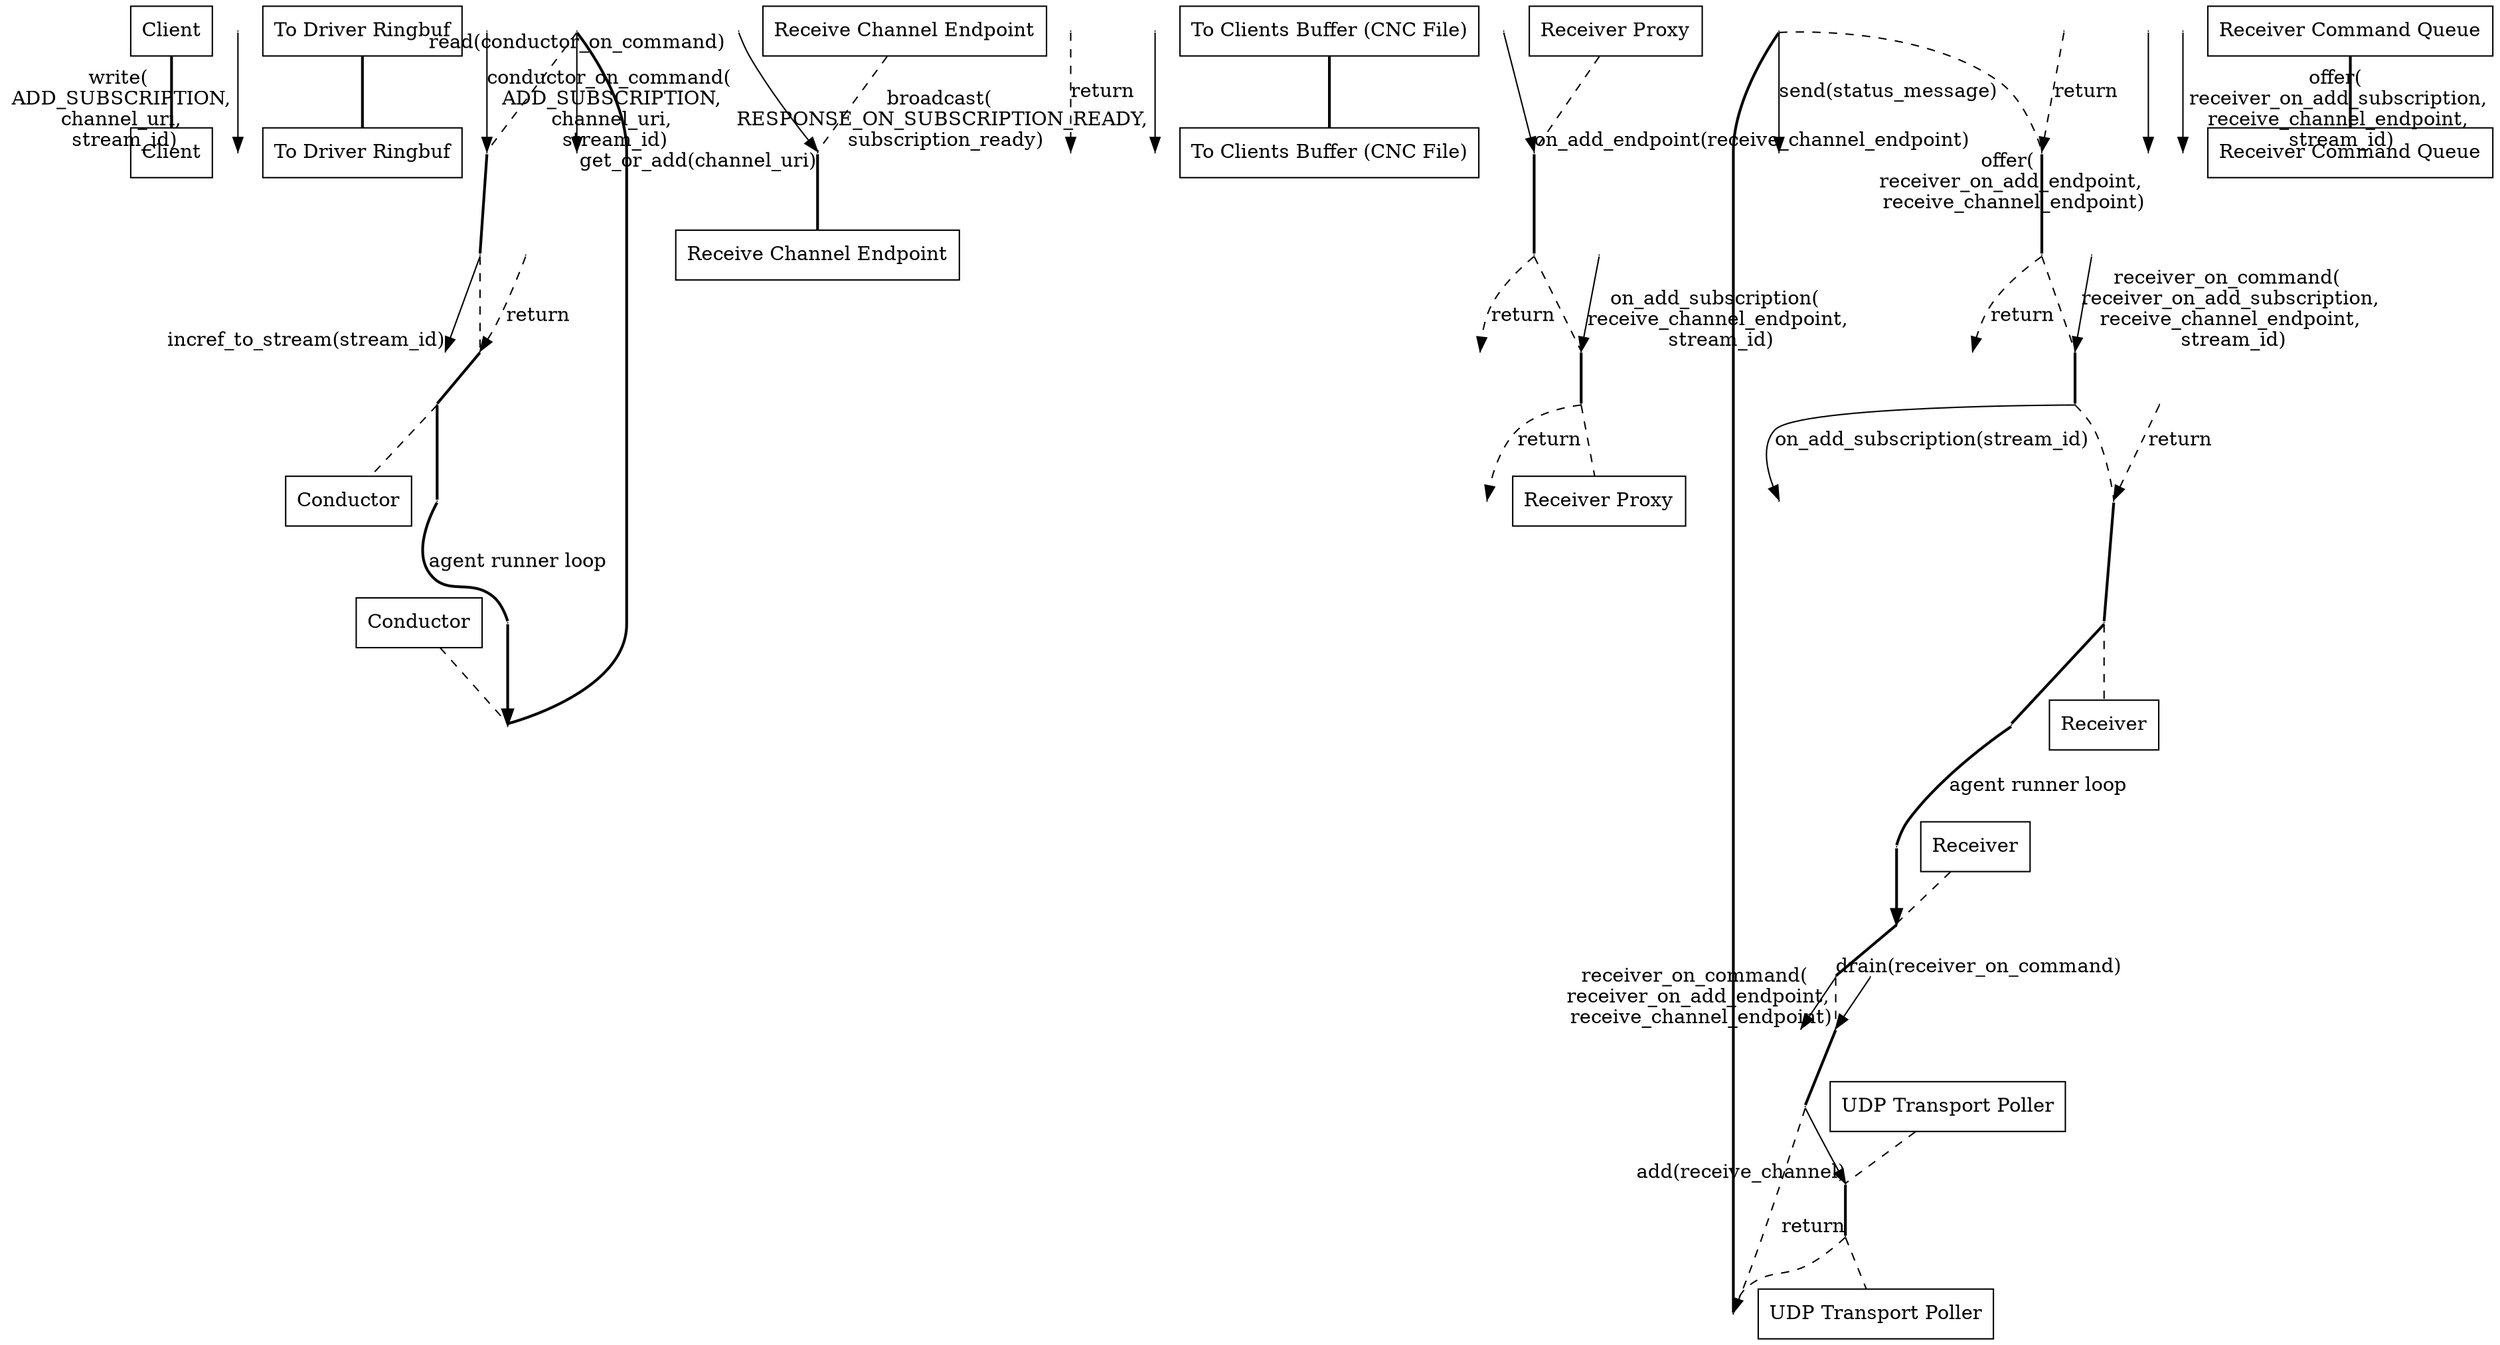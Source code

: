 digraph add_subscription_sequence_diagram {
  client__head [ label="Client" pos="0,0!" shape="record" ];
  client__write [ pos="0,-1!" shape="point" width="0" ]
  client__foot [ label="Client" pos="0,-23!" shape="record" ];
  to_driver_ringbuf__head [ label="To Driver Ringbuf" pos="3,0!" shape="record" ];
  to_driver_ringbuf__write [ pos="3,-1!" shape="point" width="0" ]
  to_driver_ringbuf__read [ pos="3,-2!" shape="point" width="0" ]
  to_driver_ringbuf__on_command [ pos="3,-3!" shape="point" width="0" ]
  to_driver_ringbuf__foot [ label="To Driver Ringbuf" pos="3,-23!" shape="record" ];
  conductor__head [ label="Conductor" pos="6,0!" shape="record" ];
  conductor__loop_begin [ pos="6,-1!" shape="point" width="0" ];
  conductor__ret_loop_begin [ pos="6.5,-1!" shape="point" width="0" ];
  conductor__read [ pos="6,-2!" shape="point" width="0" ]
  conductor__on_command [ pos="6,-3!" shape="point" width="0" ]
  conductor__get_add [ pos="6,-4!" shape="point" width="0" ]
  conductor__ret_get_add [ pos="6,-5!" shape="point" width="0" ]
  conductor__incref [ pos="6,-6!" shape="point" width="0" ]
  conductor__ret_incref [ pos="6,-13!" shape="point" width="0" ]
  conductor__broadcast [ pos="6,-14!" shape="point" width="0" ]
  conductor__loop_end [ pos="6,-22!" shape="point" width="0" ];
  conductor__ret_loop_end [ pos="6.5,-22!" shape="point" width="0" ];
  conductor__foot [ label="Conductor" pos="6,-23!" shape="record" ];
  to_clients_buffer__head [ label="To Clients Buffer (CNC File)" pos="9,0!" shape="record" ];
  to_clients_buffer__broadcast [ pos="9,-14!" shape="point" width="0" ]
  to_clients_buffer__foot [ label="To Clients Buffer (CNC File)" pos="9,-23!" shape="record" ];
  receive_channel_endpoint__head [ label="Receive Channel Endpoint" pos="12,0!" shape="record" ];
  receive_channel_endpoint__get_add [ pos="12,-4!" shape="point" width="0" ]
  receive_channel_endpoint__ret_get_add [ pos="12,-5!" shape="point" width="0" ]
  receive_channel_endpoint__incref [ pos="12,-6!" shape="point" width="0" ]
  receive_channel_endpoint__on_add_end [ pos="12,-7!" shape="point" width="0" ]
  receive_channel_endpoint__ret_on_add_end [ pos="12,-9!" shape="point" width="0" ]
  receive_channel_endpoint__on_add_sub [ pos="12,-10!" shape="point" width="0" ]
  receive_channel_endpoint__ret_on_add_sub [ pos="12,-12!" shape="point" width="0" ]
  receive_channel_endpoint__ret_incref [ pos="12,-13!" shape="point" width="0" ]
  receive_channel_endpoint__send_status_msg [ pos="12,-16!" shape="point" width="0" ]
  receive_channel_endpoint__ret_send_status_msg [ pos="12,-17!" shape="point" width="0" ]
  receive_channel_endpoint__dispatcher_add_sub [ pos="12,-20!" shape="point" width="0" ]
  receive_channel_endpoint__ret_dispatcher_add_sub [ pos="12,-21!" shape="point" width="0" ]
  receive_channel_endpoint__foot [ label="Receive Channel Endpoint" pos="12,-23!" shape="record" ];
  receiver_proxy__head [ label="Receiver Proxy" pos="15,0!" shape="record" ];
  receiver_proxy__on_add_end [ pos="15,-7!" shape="point" width="0" ];
  receiver_proxy__ofer_add_end [ pos="15,-8!" shape="point" width="0" ];
  receiver_proxy__ret_on_add_end [ pos="15,-9!" shape="point" width="0" ];
  receiver_proxy__on_add_sub [ pos="15,-10!" shape="point" width="0" ];
  receiver_proxy__ofer_add_sub [ pos="15,-11!" shape="point" width="0" ];
  receiver_proxy__ret_on_add_sub [ pos="15,-12!" shape="point" width="0" ]
  receiver_proxy__foot [ label="Receiver Proxy" pos="15,-23!" shape="record" ];
  receiver_command_queue__head [ label="Receiver Command Queue" pos="18,0!" shape="record" ];
  receiver_command_queue__offer_end [ pos="18,-8!" shape="point" width="0" ]
  receiver_command_queue__offer_sub [ pos="18,-11!" shape="point" width="0" ]
  receiver_command_queue__drain [ pos="18,-12!" shape="point" width="0" ]
  receiver_command_queue__on_command_end [ pos="18,-13!" shape="point" width="0" ]
  receiver_command_queue__ret_on_command_end [ pos="18,-18!" shape="point" width="0" ]
  receiver_command_queue__on_command_sub [ pos="18,-19!" shape="point" width="0" ]
  receiver_command_queue__foot [ label="Receiver Command Queue" pos="18,-23!" shape="record" ];
  receiver__head [ label="Receiver" pos="21,0!" shape="record" ];
  receiver__loop_begin [ pos="21,-1!" shape="point" width="0" ];
  receiver__ret_loop_begin [ pos="21.5,-1!" shape="point" width="0" ];
  receiver__drain [ pos="21,-12!" shape="point" width="0" ]
  receiver__on_command_end [ pos="21,-13!" shape="point" width="0" ]
  receiver__add_channel [ pos="21,-14!" shape="point" width="0" ]
  receiver__ret_add_channel [ pos="21,-15!" shape="point" width="0" ]
  receiver__send_status_msg [ pos="21,-16!" shape="point" width="0" ]
  receiver__ret_send_status_msg [ pos="21,-17!" shape="point" width="0" ]
  receiver__ret_on_command_end [ pos="21,-18!" shape="point" width="0" ]
  receiver__on_command_sub [ pos="21,-19!" shape="point" width="0" ]
  receiver__dispatcher_add_sub [ pos="21,-20!" shape="point" width="0" ]
  receiver__ret_dispatcher_add_sub [ pos="21,-21!" shape="point" width="0" ]
  receiver__loop_end [ pos="21,-22!" shape="point" width="0" ];
  receiver__ret_loop_end [ pos="21.5,-22!" shape="point" width="0" ];
  receiver__foot [ label="Receiver" pos="21,-23!" shape="record" ];
  udp_poller__head [ label="UDP Transport Poller" pos="24,0!" shape="record" ];
  udp_poller__add_channel [ pos="24,-14!" shape="point" width="0" ]
  udp_poller__ret_add_channel [ pos="24,-15!" shape="point" width="0" ]
  udp_poller__foot [ label="UDP Transport Poller" pos="24,-23!" shape="record" ];

  client__head -> client__foot [ dir="none" style="bold" ]
  to_driver_ringbuf__head -> to_driver_ringbuf__foot [ dir="none" style="bold" ]
  conductor__head -> conductor__loop_begin [ dir="none" style="dashed" ]
  conductor__loop_begin -> conductor__read [ dir="none" style="bold" ]
  conductor__read -> conductor__on_command [ dir="none" style="dashed" ]
  conductor__on_command -> conductor__incref [ dir="none" style="bold" ]
  conductor__incref -> conductor__ret_incref [ dir="none" style="dashed" ]
  conductor__ret_incref -> conductor__loop_end [ dir="none" style="bold" ]
  conductor__loop_end -> conductor__foot [ dir="none" style="dashed" ]
  to_clients_buffer__head -> to_clients_buffer__foot [ dir="none" style="bold" ]
  receive_channel_endpoint__head -> receive_channel_endpoint__get_add [ dir="none" style="dashed" ]
  receive_channel_endpoint__get_add -> receive_channel_endpoint__foot [ dir="none" style="bold" ]
  receiver_proxy__head -> receiver_proxy__on_add_end [ dir="none" style="dashed" ]
  receiver_proxy__on_add_end -> receiver_proxy__ret_on_add_end [ dir="none" style="bold" ]
  receiver_proxy__ret_on_add_end -> receiver_proxy__on_add_sub [ dir="none" style="dashed" ]
  receiver_proxy__on_add_sub -> receiver_proxy__ret_on_add_sub [ dir="none" style="bold" ]
  receiver_proxy__ret_on_add_sub -> receiver_proxy__foot [ dir="none" style="dashed" ]
  receiver_command_queue__head -> receiver_command_queue__foot [ dir="none" style="bold" ]
  receiver__head -> receiver__loop_begin [ dir="none" style="dashed" ]
  receiver__loop_begin -> receiver__drain [ dir="none" style="bold" ]
  receiver__drain -> receiver__on_command_end [ dir="none" style="dashed" ]
  receiver__on_command_end -> receiver__add_channel [ dir="none" style="bold" ]
  receiver__add_channel -> receiver__ret_add_channel [ dir="none" style="dashed" ]
  receiver__ret_add_channel -> receiver__send_status_msg [ dir="none" style="bold" ]
  receiver__send_status_msg -> receiver__ret_send_status_msg [ dir="none" style="dashed" ]
  receiver__ret_send_status_msg -> receiver__ret_on_command_end [ dir="none" style="bold" ]
  receiver__ret_on_command_end -> receiver__on_command_sub [ dir="none" style="dashed" ]
  receiver__on_command_sub -> receiver__dispatcher_add_sub [ dir="none" style="bold" ]
  receiver__dispatcher_add_sub -> receiver__ret_dispatcher_add_sub [ dir="none" style="dashed" ]
  receiver__ret_dispatcher_add_sub -> receiver__loop_end [ dir="none" style="bold" ]
  receiver__loop_end -> receiver__foot [ dir="none" style="dashed" ]
  udp_poller__head -> udp_poller__add_channel [ dir="none" style="dashed" ]
  udp_poller__add_channel -> udp_poller__ret_add_channel [ dir="none" style="bold" ]
  udp_poller__ret_add_channel -> udp_poller__foot [ dir="none" style="dashed" ]

  client__write -> to_driver_ringbuf__write [ headlabel="write( \n ADD_SUBSCRIPTION, \n channel_uri, \n stream_id)" style="solid" ]
  conductor__read -> to_driver_ringbuf__read [ taillabel="read(conductor_on_command)" style="solid" ]
  to_driver_ringbuf__on_command -> conductor__on_command [ headlabel="conductor_on_command( \n ADD_SUBSCRIPTION, \n channel_uri, \n stream_id)" style="solid" ]
  conductor__get_add -> receive_channel_endpoint__get_add [ headlabel="get_or_add(channel_uri)" style="solid" ]
  receive_channel_endpoint__ret_get_add -> conductor__ret_get_add [ label="return" style="dashed" ]
  conductor__incref -> receive_channel_endpoint__incref [ headlabel="incref_to_stream(stream_id)" style="solid" ]
  receive_channel_endpoint__on_add_end -> receiver_proxy__on_add_end [ headlabel="on_add_endpoint(receive_channel_endpoint)" style="solid" ]
  receiver_proxy__ofer_add_end -> receiver_command_queue__offer_end [ headlabel="offer( \n receiver_on_add_endpoint, \n receive_channel_endpoint)" style="solid" ]
  receiver_proxy__ret_on_add_end -> receive_channel_endpoint__ret_on_add_end [ label="return" style="dashed" ]
  receive_channel_endpoint__on_add_sub -> receiver_proxy__on_add_sub [ headlabel="on_add_subscription( \n receive_channel_endpoint, \n stream_id)" style="solid" ]
  receiver_proxy__ofer_add_sub -> receiver_command_queue__offer_sub [ headlabel="offer( \n receiver_on_add_subscription, \n receive_channel_endpoint, \n stream_id)" style="solid" ]
  receiver_proxy__ret_on_add_sub -> receive_channel_endpoint__ret_on_add_sub [ label="return" style="dashed" ]
  receive_channel_endpoint__ret_incref -> conductor__ret_incref [ label="return" style="dashed" ]
  conductor__broadcast -> to_clients_buffer__broadcast [ headlabel="broadcast( \n RESPONSE_ON_SUBSCRIPTION_READY, \n subscription_ready)" style="solid" ]
  receiver__drain -> receiver_command_queue__drain [ taillabel="drain(receiver_on_command)" style="solid" ]
  receiver_command_queue__on_command_end -> receiver__on_command_end [ headlabel="receiver_on_command( \n receiver_on_add_endpoint, \n receive_channel_endpoint)" style="solid" ]
  receiver__add_channel -> udp_poller__add_channel [ headlabel="add(receive_channel)" style="solid" ]
  udp_poller__ret_add_channel -> receiver__ret_add_channel [ taillabel="return" style="dashed" ]
  receiver__send_status_msg -> receive_channel_endpoint__send_status_msg [ label="send(status_message)" style="solid" ]
  receive_channel_endpoint__ret_send_status_msg -> receiver__ret_send_status_msg [ label="return" style="dashed" ]
  receiver__ret_on_command_end -> receiver_command_queue__ret_on_command_end [ label="return" style="dashed" ]
  receiver_command_queue__on_command_sub -> receiver__on_command_sub [ headlabel="receiver_on_command( \n receiver_on_add_subscription, \n receive_channel_endpoint, \n stream_id)" style="solid" ]
  receiver__dispatcher_add_sub -> receive_channel_endpoint__dispatcher_add_sub [ label="on_add_subscription(stream_id)" style="solid" ]
  receive_channel_endpoint__ret_dispatcher_add_sub -> receiver__ret_dispatcher_add_sub [ label="return" style="dashed" ]

  conductor__loop_end -> conductor__ret_loop_end [ dir="none" style="bold" ]
  conductor__ret_loop_end -> conductor__ret_loop_begin [ label="agent runner loop" dir="none" style="bold" ]
  conductor__ret_loop_begin -> conductor__loop_begin [ style="bold" ]
  receiver__loop_end -> receiver__ret_loop_end [ dir="none" style="bold" ]
  receiver__ret_loop_end -> receiver__ret_loop_begin [ label="agent runner loop" dir="none" style="bold" ]
  receiver__ret_loop_begin -> receiver__loop_begin [ style="bold" ]
}

